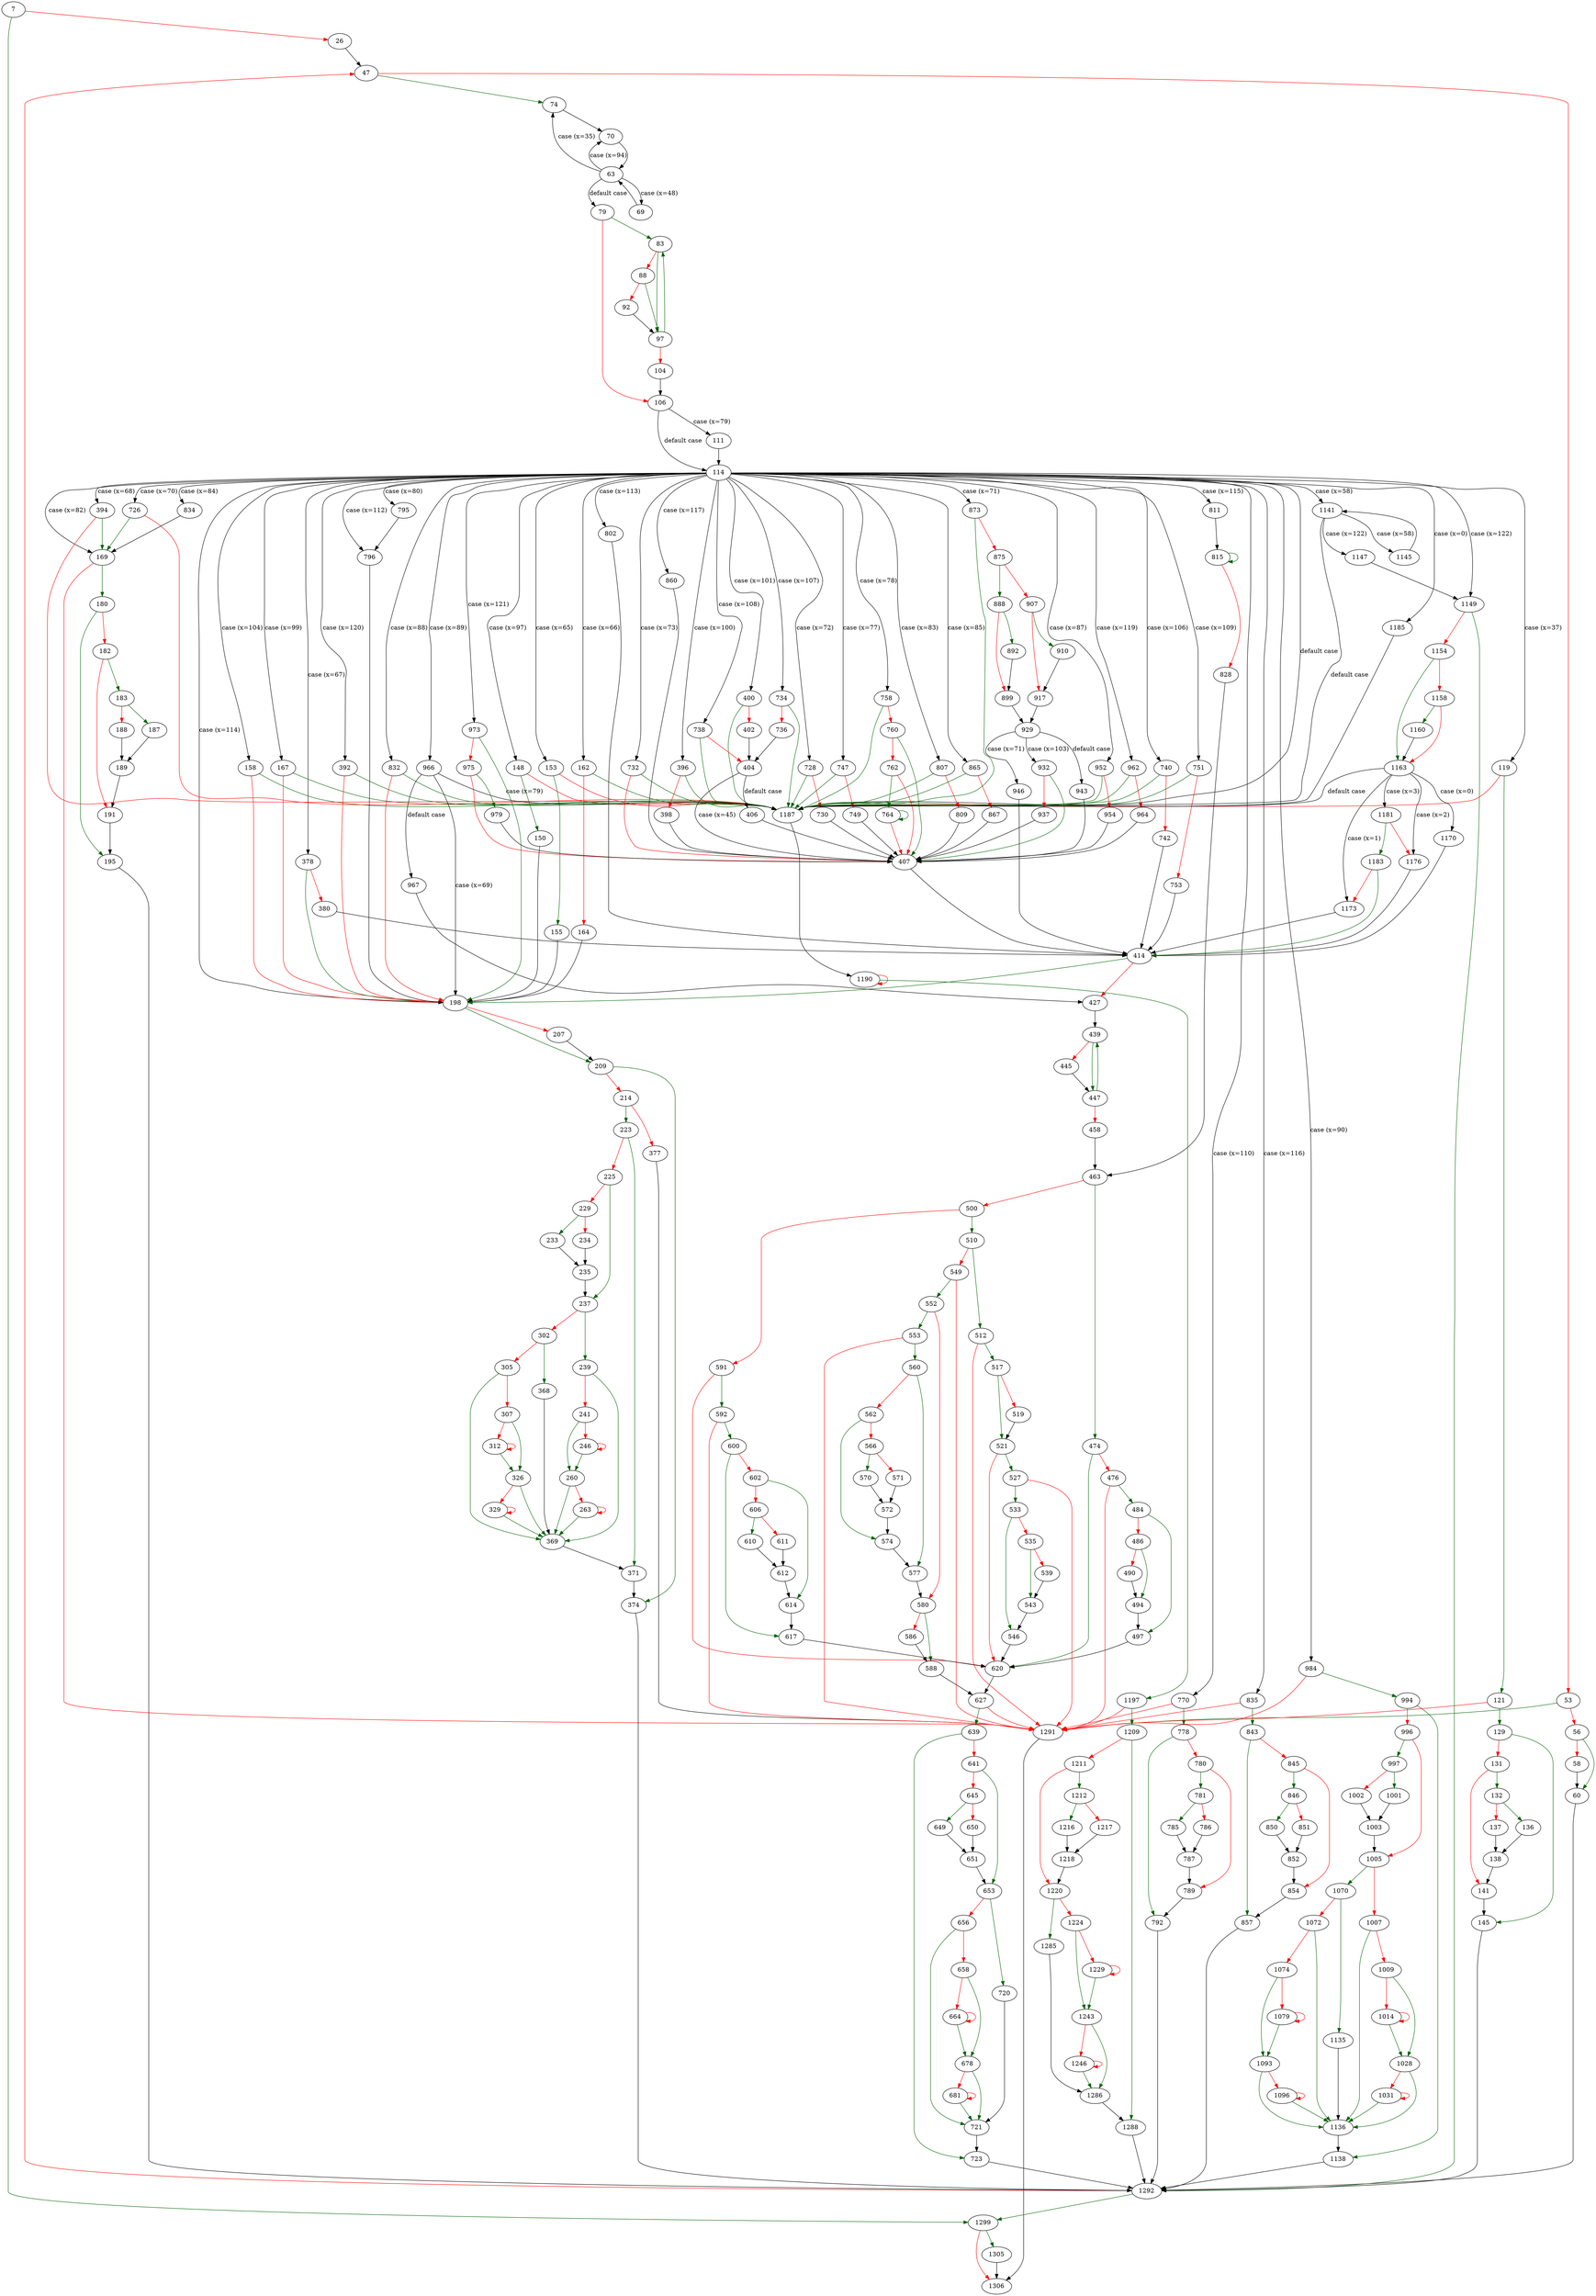 strict digraph "__strftime_internal.361" {
	// Node definitions.
	7 [entry=true];
	1299;
	26;
	47;
	74;
	53;
	1291;
	56;
	60;
	58;
	1292;
	63;
	69;
	70;
	79;
	83;
	106;
	97;
	88;
	92;
	104;
	111;
	114;
	119;
	148;
	153;
	158;
	162;
	167;
	378;
	392;
	394;
	396;
	400;
	726;
	728;
	732;
	734;
	738;
	740;
	747;
	751;
	758;
	770;
	795;
	796;
	802;
	169;
	198;
	807;
	811;
	832;
	834;
	835;
	860;
	865;
	873;
	952;
	962;
	966;
	973;
	984;
	1141;
	1149;
	1185;
	1187;
	121;
	129;
	145;
	131;
	132;
	141;
	136;
	137;
	138;
	150;
	155;
	164;
	180;
	195;
	182;
	183;
	191;
	187;
	188;
	189;
	209;
	207;
	374;
	214;
	223;
	377;
	371;
	225;
	237;
	229;
	233;
	234;
	235;
	239;
	302;
	369;
	241;
	260;
	246;
	263;
	368;
	305;
	307;
	326;
	312;
	329;
	380;
	414;
	398;
	407;
	402;
	404;
	406;
	427;
	439;
	447;
	445;
	458;
	463;
	474;
	500;
	620;
	476;
	484;
	497;
	486;
	494;
	490;
	510;
	591;
	512;
	549;
	517;
	521;
	519;
	527;
	533;
	546;
	535;
	543;
	539;
	552;
	553;
	580;
	560;
	577;
	562;
	574;
	566;
	570;
	571;
	572;
	588;
	586;
	627;
	592;
	600;
	617;
	602;
	614;
	606;
	610;
	611;
	612;
	639;
	723;
	641;
	653;
	645;
	649;
	650;
	651;
	720;
	656;
	721;
	658;
	678;
	664;
	681;
	730;
	736;
	742;
	749;
	753;
	760;
	762;
	764;
	778;
	792;
	780;
	781;
	789;
	785;
	786;
	787;
	809;
	815;
	828;
	843;
	857;
	845;
	846;
	854;
	850;
	851;
	852;
	867;
	875;
	888;
	907;
	892;
	899;
	929;
	910;
	917;
	932;
	946;
	943;
	937;
	954;
	964;
	967;
	975;
	979;
	994;
	1138;
	996;
	997;
	1005;
	1001;
	1002;
	1003;
	1070;
	1007;
	1136;
	1009;
	1028;
	1014;
	1031;
	1135;
	1072;
	1074;
	1093;
	1079;
	1096;
	1145;
	1147;
	1154;
	1163;
	1158;
	1160;
	1170;
	1173;
	1176;
	1181;
	1183;
	1190;
	1197;
	1209;
	1288;
	1211;
	1212;
	1220;
	1216;
	1217;
	1218;
	1285;
	1224;
	1243;
	1229;
	1286;
	1246;
	1306;
	1305;

	// Edge definitions.
	7 -> 1299 [
		color=darkgreen
		cond=true
	];
	7 -> 26 [
		color=red
		cond=false
	];
	1299 -> 1306 [
		color=red
		cond=false
	];
	1299 -> 1305 [
		color=darkgreen
		cond=true
	];
	26 -> 47;
	47 -> 74 [
		color=darkgreen
		cond=true
	];
	47 -> 53 [
		color=red
		cond=false
	];
	74 -> 70;
	53 -> 1291 [
		color=darkgreen
		cond=true
	];
	53 -> 56 [
		color=red
		cond=false
	];
	1291 -> 1306;
	56 -> 60 [
		color=darkgreen
		cond=true
	];
	56 -> 58 [
		color=red
		cond=false
	];
	60 -> 1292;
	58 -> 60;
	1292 -> 1299 [
		color=darkgreen
		cond=true
	];
	1292 -> 47 [
		color=red
		cond=false
	];
	63 -> 74 [
		cond="case (x=35)"
		label="case (x=35)"
	];
	63 -> 69 [
		cond="case (x=48)"
		label="case (x=48)"
	];
	63 -> 70 [
		cond="case (x=94)"
		label="case (x=94)"
	];
	63 -> 79 [
		cond="default case"
		label="default case"
	];
	69 -> 63;
	70 -> 63;
	79 -> 83 [
		color=darkgreen
		cond=true
	];
	79 -> 106 [
		color=red
		cond=false
	];
	83 -> 97 [
		color=darkgreen
		cond=true
	];
	83 -> 88 [
		color=red
		cond=false
	];
	106 -> 111 [
		cond="case (x=79)"
		label="case (x=79)"
	];
	106 -> 114 [
		cond="default case"
		label="default case"
	];
	97 -> 83 [
		color=darkgreen
		cond=true
	];
	97 -> 104 [
		color=red
		cond=false
	];
	88 -> 97 [
		color=darkgreen
		cond=true
	];
	88 -> 92 [
		color=red
		cond=false
	];
	92 -> 97;
	104 -> 106;
	111 -> 114;
	114 -> 119 [
		cond="case (x=37)"
		label="case (x=37)"
	];
	114 -> 148 [
		cond="case (x=97)"
		label="case (x=97)"
	];
	114 -> 153 [
		cond="case (x=65)"
		label="case (x=65)"
	];
	114 -> 158 [
		cond="case (x=104)"
		label="case (x=104)"
	];
	114 -> 162 [
		cond="case (x=66)"
		label="case (x=66)"
	];
	114 -> 167 [
		cond="case (x=99)"
		label="case (x=99)"
	];
	114 -> 378 [
		cond="case (x=67)"
		label="case (x=67)"
	];
	114 -> 392 [
		cond="case (x=120)"
		label="case (x=120)"
	];
	114 -> 394 [
		cond="case (x=68)"
		label="case (x=68)"
	];
	114 -> 396 [
		cond="case (x=100)"
		label="case (x=100)"
	];
	114 -> 400 [
		cond="case (x=101)"
		label="case (x=101)"
	];
	114 -> 726 [
		cond="case (x=70)"
		label="case (x=70)"
	];
	114 -> 728 [
		cond="case (x=72)"
		label="case (x=72)"
	];
	114 -> 732 [
		cond="case (x=73)"
		label="case (x=73)"
	];
	114 -> 734 [
		cond="case (x=107)"
		label="case (x=107)"
	];
	114 -> 738 [
		cond="case (x=108)"
		label="case (x=108)"
	];
	114 -> 740 [
		cond="case (x=106)"
		label="case (x=106)"
	];
	114 -> 747 [
		cond="case (x=77)"
		label="case (x=77)"
	];
	114 -> 751 [
		cond="case (x=109)"
		label="case (x=109)"
	];
	114 -> 758 [
		cond="case (x=78)"
		label="case (x=78)"
	];
	114 -> 770 [
		cond="case (x=110)"
		label="case (x=110)"
	];
	114 -> 795 [
		cond="case (x=80)"
		label="case (x=80)"
	];
	114 -> 796 [
		cond="case (x=112)"
		label="case (x=112)"
	];
	114 -> 802 [
		cond="case (x=113)"
		label="case (x=113)"
	];
	114 -> 169 [
		cond="case (x=82)"
		label="case (x=82)"
	];
	114 -> 198 [
		cond="case (x=114)"
		label="case (x=114)"
	];
	114 -> 807 [
		cond="case (x=83)"
		label="case (x=83)"
	];
	114 -> 811 [
		cond="case (x=115)"
		label="case (x=115)"
	];
	114 -> 832 [
		cond="case (x=88)"
		label="case (x=88)"
	];
	114 -> 834 [
		cond="case (x=84)"
		label="case (x=84)"
	];
	114 -> 835 [
		cond="case (x=116)"
		label="case (x=116)"
	];
	114 -> 860 [
		cond="case (x=117)"
		label="case (x=117)"
	];
	114 -> 865 [
		cond="case (x=85)"
		label="case (x=85)"
	];
	114 -> 873 [
		cond="case (x=71)"
		label="case (x=71)"
	];
	114 -> 952 [
		cond="case (x=87)"
		label="case (x=87)"
	];
	114 -> 962 [
		cond="case (x=119)"
		label="case (x=119)"
	];
	114 -> 966 [
		cond="case (x=89)"
		label="case (x=89)"
	];
	114 -> 973 [
		cond="case (x=121)"
		label="case (x=121)"
	];
	114 -> 984 [
		cond="case (x=90)"
		label="case (x=90)"
	];
	114 -> 1141 [
		cond="case (x=58)"
		label="case (x=58)"
	];
	114 -> 1149 [
		cond="case (x=122)"
		label="case (x=122)"
	];
	114 -> 1185 [
		cond="case (x=0)"
		label="case (x=0)"
	];
	114 -> 1187 [
		cond="default case"
		label="default case"
	];
	119 -> 1187 [
		color=red
		cond=false
	];
	119 -> 121 [
		color=darkgreen
		cond=true
	];
	148 -> 1187 [
		color=red
		cond=false
	];
	148 -> 150 [
		color=darkgreen
		cond=true
	];
	153 -> 1187 [
		color=red
		cond=false
	];
	153 -> 155 [
		color=darkgreen
		cond=true
	];
	158 -> 198 [
		color=red
		cond=false
	];
	158 -> 1187 [
		color=darkgreen
		cond=true
	];
	162 -> 1187 [
		color=darkgreen
		cond=true
	];
	162 -> 164 [
		color=red
		cond=false
	];
	167 -> 198 [
		color=red
		cond=false
	];
	167 -> 1187 [
		color=darkgreen
		cond=true
	];
	378 -> 198 [
		color=darkgreen
		cond=true
	];
	378 -> 380 [
		color=red
		cond=false
	];
	392 -> 198 [
		color=red
		cond=false
	];
	392 -> 1187 [
		color=darkgreen
		cond=true
	];
	394 -> 169 [
		color=darkgreen
		cond=true
	];
	394 -> 1187 [
		color=red
		cond=false
	];
	396 -> 1187 [
		color=darkgreen
		cond=true
	];
	396 -> 398 [
		color=red
		cond=false
	];
	400 -> 1187 [
		color=darkgreen
		cond=true
	];
	400 -> 402 [
		color=red
		cond=false
	];
	726 -> 169 [
		color=darkgreen
		cond=true
	];
	726 -> 1187 [
		color=red
		cond=false
	];
	728 -> 1187 [
		color=darkgreen
		cond=true
	];
	728 -> 730 [
		color=red
		cond=false
	];
	732 -> 1187 [
		color=darkgreen
		cond=true
	];
	732 -> 407 [
		color=red
		cond=false
	];
	734 -> 1187 [
		color=darkgreen
		cond=true
	];
	734 -> 736 [
		color=red
		cond=false
	];
	738 -> 1187 [
		color=darkgreen
		cond=true
	];
	738 -> 404 [
		color=red
		cond=false
	];
	740 -> 1187 [
		color=darkgreen
		cond=true
	];
	740 -> 742 [
		color=red
		cond=false
	];
	747 -> 1187 [
		color=darkgreen
		cond=true
	];
	747 -> 749 [
		color=red
		cond=false
	];
	751 -> 1187 [
		color=darkgreen
		cond=true
	];
	751 -> 753 [
		color=red
		cond=false
	];
	758 -> 1187 [
		color=darkgreen
		cond=true
	];
	758 -> 760 [
		color=red
		cond=false
	];
	770 -> 1291 [
		color=red
		cond=false
	];
	770 -> 778 [
		color=darkgreen
		cond=true
	];
	795 -> 796;
	796 -> 198;
	802 -> 414;
	169 -> 1291 [
		color=red
		cond=false
	];
	169 -> 180 [
		color=darkgreen
		cond=true
	];
	198 -> 209 [
		color=darkgreen
		cond=true
	];
	198 -> 207 [
		color=red
		cond=false
	];
	807 -> 1187 [
		color=darkgreen
		cond=true
	];
	807 -> 809 [
		color=red
		cond=false
	];
	811 -> 815;
	832 -> 198 [
		color=red
		cond=false
	];
	832 -> 1187 [
		color=darkgreen
		cond=true
	];
	834 -> 169;
	835 -> 1291 [
		color=red
		cond=false
	];
	835 -> 843 [
		color=darkgreen
		cond=true
	];
	860 -> 407;
	865 -> 1187 [
		color=darkgreen
		cond=true
	];
	865 -> 867 [
		color=red
		cond=false
	];
	873 -> 1187 [
		color=darkgreen
		cond=true
	];
	873 -> 875 [
		color=red
		cond=false
	];
	952 -> 1187 [
		color=darkgreen
		cond=true
	];
	952 -> 954 [
		color=red
		cond=false
	];
	962 -> 1187 [
		color=darkgreen
		cond=true
	];
	962 -> 964 [
		color=red
		cond=false
	];
	966 -> 198 [
		cond="case (x=69)"
		label="case (x=69)"
	];
	966 -> 1187 [
		cond="case (x=79)"
		label="case (x=79)"
	];
	966 -> 967 [
		cond="default case"
		label="default case"
	];
	973 -> 198 [
		color=darkgreen
		cond=true
	];
	973 -> 975 [
		color=red
		cond=false
	];
	984 -> 1291 [
		color=red
		cond=false
	];
	984 -> 994 [
		color=darkgreen
		cond=true
	];
	1141 -> 1187 [
		cond="default case"
		label="default case"
	];
	1141 -> 1145 [
		cond="case (x=58)"
		label="case (x=58)"
	];
	1141 -> 1147 [
		cond="case (x=122)"
		label="case (x=122)"
	];
	1149 -> 1292 [
		color=darkgreen
		cond=true
	];
	1149 -> 1154 [
		color=red
		cond=false
	];
	1185 -> 1187;
	1187 -> 1190;
	121 -> 1291 [
		color=red
		cond=false
	];
	121 -> 129 [
		color=darkgreen
		cond=true
	];
	129 -> 145 [
		color=darkgreen
		cond=true
	];
	129 -> 131 [
		color=red
		cond=false
	];
	145 -> 1292;
	131 -> 132 [
		color=darkgreen
		cond=true
	];
	131 -> 141 [
		color=red
		cond=false
	];
	132 -> 136 [
		color=darkgreen
		cond=true
	];
	132 -> 137 [
		color=red
		cond=false
	];
	141 -> 145;
	136 -> 138;
	137 -> 138;
	138 -> 141;
	150 -> 198;
	155 -> 198;
	164 -> 198;
	180 -> 195 [
		color=darkgreen
		cond=true
	];
	180 -> 182 [
		color=red
		cond=false
	];
	195 -> 1292;
	182 -> 183 [
		color=darkgreen
		cond=true
	];
	182 -> 191 [
		color=red
		cond=false
	];
	183 -> 187 [
		color=darkgreen
		cond=true
	];
	183 -> 188 [
		color=red
		cond=false
	];
	191 -> 195;
	187 -> 189;
	188 -> 189;
	189 -> 191;
	209 -> 374 [
		color=darkgreen
		cond=true
	];
	209 -> 214 [
		color=red
		cond=false
	];
	207 -> 209;
	374 -> 1292;
	214 -> 223 [
		color=darkgreen
		cond=true
	];
	214 -> 377 [
		color=red
		cond=false
	];
	223 -> 371 [
		color=darkgreen
		cond=true
	];
	223 -> 225 [
		color=red
		cond=false
	];
	377 -> 1291;
	371 -> 374;
	225 -> 237 [
		color=darkgreen
		cond=true
	];
	225 -> 229 [
		color=red
		cond=false
	];
	237 -> 239 [
		color=darkgreen
		cond=true
	];
	237 -> 302 [
		color=red
		cond=false
	];
	229 -> 233 [
		color=darkgreen
		cond=true
	];
	229 -> 234 [
		color=red
		cond=false
	];
	233 -> 235;
	234 -> 235;
	235 -> 237;
	239 -> 369 [
		color=darkgreen
		cond=true
	];
	239 -> 241 [
		color=red
		cond=false
	];
	302 -> 368 [
		color=darkgreen
		cond=true
	];
	302 -> 305 [
		color=red
		cond=false
	];
	369 -> 371;
	241 -> 260 [
		color=darkgreen
		cond=true
	];
	241 -> 246 [
		color=red
		cond=false
	];
	260 -> 369 [
		color=darkgreen
		cond=true
	];
	260 -> 263 [
		color=red
		cond=false
	];
	246 -> 260 [
		color=darkgreen
		cond=true
	];
	246 -> 246 [
		color=red
		cond=false
	];
	263 -> 369 [
		color=darkgreen
		cond=true
	];
	263 -> 263 [
		color=red
		cond=false
	];
	368 -> 369;
	305 -> 369 [
		color=darkgreen
		cond=true
	];
	305 -> 307 [
		color=red
		cond=false
	];
	307 -> 326 [
		color=darkgreen
		cond=true
	];
	307 -> 312 [
		color=red
		cond=false
	];
	326 -> 369 [
		color=darkgreen
		cond=true
	];
	326 -> 329 [
		color=red
		cond=false
	];
	312 -> 326 [
		color=darkgreen
		cond=true
	];
	312 -> 312 [
		color=red
		cond=false
	];
	329 -> 369 [
		color=darkgreen
		cond=true
	];
	329 -> 329 [
		color=red
		cond=false
	];
	380 -> 414;
	414 -> 198 [
		color=darkgreen
		cond=true
	];
	414 -> 427 [
		color=red
		cond=false
	];
	398 -> 407;
	407 -> 414;
	402 -> 404;
	404 -> 407 [
		cond="case (x=45)"
		label="case (x=45)"
	];
	404 -> 406 [
		cond="default case"
		label="default case"
	];
	406 -> 407;
	427 -> 439;
	439 -> 447 [
		color=darkgreen
		cond=true
	];
	439 -> 445 [
		color=red
		cond=false
	];
	447 -> 439 [
		color=darkgreen
		cond=true
	];
	447 -> 458 [
		color=red
		cond=false
	];
	445 -> 447;
	458 -> 463;
	463 -> 474 [
		color=darkgreen
		cond=true
	];
	463 -> 500 [
		color=red
		cond=false
	];
	474 -> 620 [
		color=darkgreen
		cond=true
	];
	474 -> 476 [
		color=red
		cond=false
	];
	500 -> 510 [
		color=darkgreen
		cond=true
	];
	500 -> 591 [
		color=red
		cond=false
	];
	620 -> 627;
	476 -> 1291 [
		color=red
		cond=false
	];
	476 -> 484 [
		color=darkgreen
		cond=true
	];
	484 -> 497 [
		color=darkgreen
		cond=true
	];
	484 -> 486 [
		color=red
		cond=false
	];
	497 -> 620;
	486 -> 494 [
		color=darkgreen
		cond=true
	];
	486 -> 490 [
		color=red
		cond=false
	];
	494 -> 497;
	490 -> 494;
	510 -> 512 [
		color=darkgreen
		cond=true
	];
	510 -> 549 [
		color=red
		cond=false
	];
	591 -> 620 [
		color=red
		cond=false
	];
	591 -> 592 [
		color=darkgreen
		cond=true
	];
	512 -> 1291 [
		color=red
		cond=false
	];
	512 -> 517 [
		color=darkgreen
		cond=true
	];
	549 -> 1291 [
		color=red
		cond=false
	];
	549 -> 552 [
		color=darkgreen
		cond=true
	];
	517 -> 521 [
		color=darkgreen
		cond=true
	];
	517 -> 519 [
		color=red
		cond=false
	];
	521 -> 620 [
		color=red
		cond=false
	];
	521 -> 527 [
		color=darkgreen
		cond=true
	];
	519 -> 521;
	527 -> 1291 [
		color=red
		cond=false
	];
	527 -> 533 [
		color=darkgreen
		cond=true
	];
	533 -> 546 [
		color=darkgreen
		cond=true
	];
	533 -> 535 [
		color=red
		cond=false
	];
	546 -> 620;
	535 -> 543 [
		color=darkgreen
		cond=true
	];
	535 -> 539 [
		color=red
		cond=false
	];
	543 -> 546;
	539 -> 543;
	552 -> 553 [
		color=darkgreen
		cond=true
	];
	552 -> 580 [
		color=red
		cond=false
	];
	553 -> 1291 [
		color=red
		cond=false
	];
	553 -> 560 [
		color=darkgreen
		cond=true
	];
	580 -> 588 [
		color=darkgreen
		cond=true
	];
	580 -> 586 [
		color=red
		cond=false
	];
	560 -> 577 [
		color=darkgreen
		cond=true
	];
	560 -> 562 [
		color=red
		cond=false
	];
	577 -> 580;
	562 -> 574 [
		color=darkgreen
		cond=true
	];
	562 -> 566 [
		color=red
		cond=false
	];
	574 -> 577;
	566 -> 570 [
		color=darkgreen
		cond=true
	];
	566 -> 571 [
		color=red
		cond=false
	];
	570 -> 572;
	571 -> 572;
	572 -> 574;
	588 -> 627;
	586 -> 588;
	627 -> 1291 [
		color=red
		cond=false
	];
	627 -> 639 [
		color=darkgreen
		cond=true
	];
	592 -> 1291 [
		color=red
		cond=false
	];
	592 -> 600 [
		color=darkgreen
		cond=true
	];
	600 -> 617 [
		color=darkgreen
		cond=true
	];
	600 -> 602 [
		color=red
		cond=false
	];
	617 -> 620;
	602 -> 614 [
		color=darkgreen
		cond=true
	];
	602 -> 606 [
		color=red
		cond=false
	];
	614 -> 617;
	606 -> 610 [
		color=darkgreen
		cond=true
	];
	606 -> 611 [
		color=red
		cond=false
	];
	610 -> 612;
	611 -> 612;
	612 -> 614;
	639 -> 723 [
		color=darkgreen
		cond=true
	];
	639 -> 641 [
		color=red
		cond=false
	];
	723 -> 1292;
	641 -> 653 [
		color=darkgreen
		cond=true
	];
	641 -> 645 [
		color=red
		cond=false
	];
	653 -> 720 [
		color=darkgreen
		cond=true
	];
	653 -> 656 [
		color=red
		cond=false
	];
	645 -> 649 [
		color=darkgreen
		cond=true
	];
	645 -> 650 [
		color=red
		cond=false
	];
	649 -> 651;
	650 -> 651;
	651 -> 653;
	720 -> 721;
	656 -> 721 [
		color=darkgreen
		cond=true
	];
	656 -> 658 [
		color=red
		cond=false
	];
	721 -> 723;
	658 -> 678 [
		color=darkgreen
		cond=true
	];
	658 -> 664 [
		color=red
		cond=false
	];
	678 -> 721 [
		color=darkgreen
		cond=true
	];
	678 -> 681 [
		color=red
		cond=false
	];
	664 -> 678 [
		color=darkgreen
		cond=true
	];
	664 -> 664 [
		color=red
		cond=false
	];
	681 -> 721 [
		color=darkgreen
		cond=true
	];
	681 -> 681 [
		color=red
		cond=false
	];
	730 -> 407;
	736 -> 404;
	742 -> 414;
	749 -> 407;
	753 -> 414;
	760 -> 407 [
		color=darkgreen
		cond=true
	];
	760 -> 762 [
		color=red
		cond=false
	];
	762 -> 407 [
		color=red
		cond=false
	];
	762 -> 764 [
		color=darkgreen
		cond=true
	];
	764 -> 407 [
		color=red
		cond=false
	];
	764 -> 764 [
		color=darkgreen
		cond=true
	];
	778 -> 792 [
		color=darkgreen
		cond=true
	];
	778 -> 780 [
		color=red
		cond=false
	];
	792 -> 1292;
	780 -> 781 [
		color=darkgreen
		cond=true
	];
	780 -> 789 [
		color=red
		cond=false
	];
	781 -> 785 [
		color=darkgreen
		cond=true
	];
	781 -> 786 [
		color=red
		cond=false
	];
	789 -> 792;
	785 -> 787;
	786 -> 787;
	787 -> 789;
	809 -> 407;
	815 -> 815 [
		color=darkgreen
		cond=true
	];
	815 -> 828 [
		color=red
		cond=false
	];
	828 -> 463;
	843 -> 857 [
		color=darkgreen
		cond=true
	];
	843 -> 845 [
		color=red
		cond=false
	];
	857 -> 1292;
	845 -> 846 [
		color=darkgreen
		cond=true
	];
	845 -> 854 [
		color=red
		cond=false
	];
	846 -> 850 [
		color=darkgreen
		cond=true
	];
	846 -> 851 [
		color=red
		cond=false
	];
	854 -> 857;
	850 -> 852;
	851 -> 852;
	852 -> 854;
	867 -> 407;
	875 -> 888 [
		color=darkgreen
		cond=true
	];
	875 -> 907 [
		color=red
		cond=false
	];
	888 -> 892 [
		color=darkgreen
		cond=true
	];
	888 -> 899 [
		color=red
		cond=false
	];
	907 -> 910 [
		color=darkgreen
		cond=true
	];
	907 -> 917 [
		color=red
		cond=false
	];
	892 -> 899;
	899 -> 929;
	929 -> 932 [
		cond="case (x=103)"
		label="case (x=103)"
	];
	929 -> 946 [
		cond="case (x=71)"
		label="case (x=71)"
	];
	929 -> 943 [
		cond="default case"
		label="default case"
	];
	910 -> 917;
	917 -> 929;
	932 -> 407 [
		color=darkgreen
		cond=true
	];
	932 -> 937 [
		color=red
		cond=false
	];
	946 -> 414;
	943 -> 407;
	937 -> 407;
	954 -> 407;
	964 -> 407;
	967 -> 427;
	975 -> 407 [
		color=red
		cond=false
	];
	975 -> 979 [
		color=darkgreen
		cond=true
	];
	979 -> 407;
	994 -> 1138 [
		color=darkgreen
		cond=true
	];
	994 -> 996 [
		color=red
		cond=false
	];
	1138 -> 1292;
	996 -> 997 [
		color=darkgreen
		cond=true
	];
	996 -> 1005 [
		color=red
		cond=false
	];
	997 -> 1001 [
		color=darkgreen
		cond=true
	];
	997 -> 1002 [
		color=red
		cond=false
	];
	1005 -> 1070 [
		color=darkgreen
		cond=true
	];
	1005 -> 1007 [
		color=red
		cond=false
	];
	1001 -> 1003;
	1002 -> 1003;
	1003 -> 1005;
	1070 -> 1135 [
		color=darkgreen
		cond=true
	];
	1070 -> 1072 [
		color=red
		cond=false
	];
	1007 -> 1136 [
		color=darkgreen
		cond=true
	];
	1007 -> 1009 [
		color=red
		cond=false
	];
	1136 -> 1138;
	1009 -> 1028 [
		color=darkgreen
		cond=true
	];
	1009 -> 1014 [
		color=red
		cond=false
	];
	1028 -> 1136 [
		color=darkgreen
		cond=true
	];
	1028 -> 1031 [
		color=red
		cond=false
	];
	1014 -> 1028 [
		color=darkgreen
		cond=true
	];
	1014 -> 1014 [
		color=red
		cond=false
	];
	1031 -> 1136 [
		color=darkgreen
		cond=true
	];
	1031 -> 1031 [
		color=red
		cond=false
	];
	1135 -> 1136;
	1072 -> 1136 [
		color=darkgreen
		cond=true
	];
	1072 -> 1074 [
		color=red
		cond=false
	];
	1074 -> 1093 [
		color=darkgreen
		cond=true
	];
	1074 -> 1079 [
		color=red
		cond=false
	];
	1093 -> 1136 [
		color=darkgreen
		cond=true
	];
	1093 -> 1096 [
		color=red
		cond=false
	];
	1079 -> 1093 [
		color=darkgreen
		cond=true
	];
	1079 -> 1079 [
		color=red
		cond=false
	];
	1096 -> 1136 [
		color=darkgreen
		cond=true
	];
	1096 -> 1096 [
		color=red
		cond=false
	];
	1145 -> 1141;
	1147 -> 1149;
	1154 -> 1163 [
		color=darkgreen
		cond=true
	];
	1154 -> 1158 [
		color=red
		cond=false
	];
	1163 -> 1187 [
		cond="default case"
		label="default case"
	];
	1163 -> 1170 [
		cond="case (x=0)"
		label="case (x=0)"
	];
	1163 -> 1173 [
		cond="case (x=1)"
		label="case (x=1)"
	];
	1163 -> 1176 [
		cond="case (x=2)"
		label="case (x=2)"
	];
	1163 -> 1181 [
		cond="case (x=3)"
		label="case (x=3)"
	];
	1158 -> 1163 [
		color=red
		cond=false
	];
	1158 -> 1160 [
		color=darkgreen
		cond=true
	];
	1160 -> 1163;
	1170 -> 414;
	1173 -> 414;
	1176 -> 414;
	1181 -> 1176 [
		color=red
		cond=false
	];
	1181 -> 1183 [
		color=darkgreen
		cond=true
	];
	1183 -> 414 [
		color=darkgreen
		cond=true
	];
	1183 -> 1173 [
		color=red
		cond=false
	];
	1190 -> 1190 [
		color=red
		cond=false
	];
	1190 -> 1197 [
		color=darkgreen
		cond=true
	];
	1197 -> 1291 [
		color=red
		cond=false
	];
	1197 -> 1209 [
		color=darkgreen
		cond=true
	];
	1209 -> 1288 [
		color=darkgreen
		cond=true
	];
	1209 -> 1211 [
		color=red
		cond=false
	];
	1288 -> 1292;
	1211 -> 1212 [
		color=darkgreen
		cond=true
	];
	1211 -> 1220 [
		color=red
		cond=false
	];
	1212 -> 1216 [
		color=darkgreen
		cond=true
	];
	1212 -> 1217 [
		color=red
		cond=false
	];
	1220 -> 1285 [
		color=darkgreen
		cond=true
	];
	1220 -> 1224 [
		color=red
		cond=false
	];
	1216 -> 1218;
	1217 -> 1218;
	1218 -> 1220;
	1285 -> 1286;
	1224 -> 1243 [
		color=darkgreen
		cond=true
	];
	1224 -> 1229 [
		color=red
		cond=false
	];
	1243 -> 1286 [
		color=darkgreen
		cond=true
	];
	1243 -> 1246 [
		color=red
		cond=false
	];
	1229 -> 1243 [
		color=darkgreen
		cond=true
	];
	1229 -> 1229 [
		color=red
		cond=false
	];
	1286 -> 1288;
	1246 -> 1286 [
		color=darkgreen
		cond=true
	];
	1246 -> 1246 [
		color=red
		cond=false
	];
	1305 -> 1306;
}